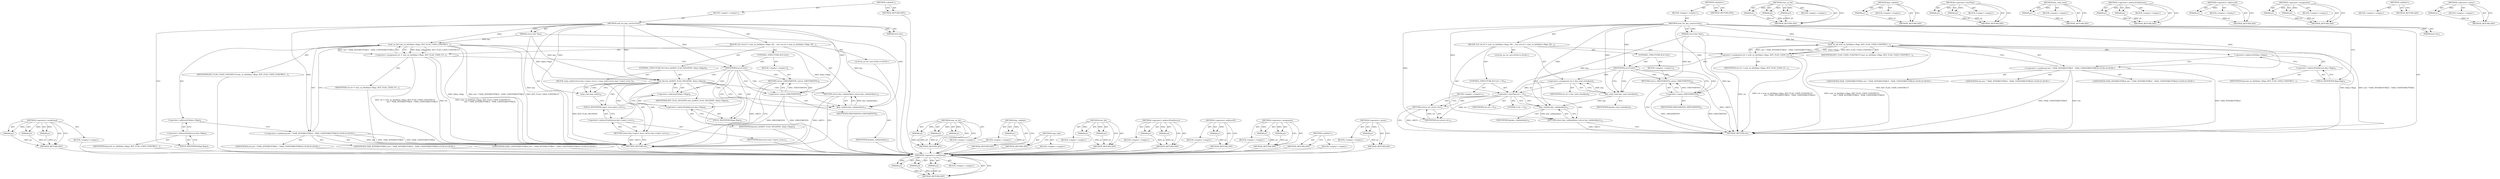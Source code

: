 digraph "&lt;operator&gt;.minus" {
vulnerable_88 [label=<(METHOD,&lt;operator&gt;.conditional)>];
vulnerable_89 [label=<(PARAM,p1)>];
vulnerable_90 [label=<(PARAM,p2)>];
vulnerable_91 [label=<(PARAM,p3)>];
vulnerable_92 [label=<(BLOCK,&lt;empty&gt;,&lt;empty&gt;)>];
vulnerable_93 [label=<(METHOD_RETURN,ANY)>];
vulnerable_6 [label=<(METHOD,&lt;global&gt;)<SUB>1</SUB>>];
vulnerable_7 [label=<(BLOCK,&lt;empty&gt;,&lt;empty&gt;)<SUB>1</SUB>>];
vulnerable_8 [label=<(METHOD,wait_for_key_construction)<SUB>1</SUB>>];
vulnerable_9 [label=<(PARAM,struct key *key)<SUB>1</SUB>>];
vulnerable_10 [label=<(PARAM,bool intr)<SUB>1</SUB>>];
vulnerable_11 [label=<(BLOCK,{
	int ret;

	ret = wait_on_bit(&amp;key-&gt;flags, KE...,{
	int ret;

	ret = wait_on_bit(&amp;key-&gt;flags, KE...)<SUB>2</SUB>>];
vulnerable_12 [label="<(LOCAL,int ret: int)<SUB>3</SUB>>"];
vulnerable_13 [label=<(&lt;operator&gt;.assignment,ret = wait_on_bit(&amp;key-&gt;flags, KEY_FLAG_USER_CO...)<SUB>5</SUB>>];
vulnerable_14 [label=<(IDENTIFIER,ret,ret = wait_on_bit(&amp;key-&gt;flags, KEY_FLAG_USER_CO...)<SUB>5</SUB>>];
vulnerable_15 [label=<(wait_on_bit,wait_on_bit(&amp;key-&gt;flags, KEY_FLAG_USER_CONSTRUC...)<SUB>5</SUB>>];
vulnerable_16 [label=<(&lt;operator&gt;.addressOf,&amp;key-&gt;flags)<SUB>5</SUB>>];
vulnerable_17 [label=<(&lt;operator&gt;.indirectFieldAccess,key-&gt;flags)<SUB>5</SUB>>];
vulnerable_18 [label=<(IDENTIFIER,key,wait_on_bit(&amp;key-&gt;flags, KEY_FLAG_USER_CONSTRUC...)<SUB>5</SUB>>];
vulnerable_19 [label=<(FIELD_IDENTIFIER,flags,flags)<SUB>5</SUB>>];
vulnerable_20 [label=<(IDENTIFIER,KEY_FLAG_USER_CONSTRUCT,wait_on_bit(&amp;key-&gt;flags, KEY_FLAG_USER_CONSTRUC...)<SUB>5</SUB>>];
vulnerable_21 [label="<(&lt;operator&gt;.conditional,intr ? TASK_INTERRUPTIBLE : TASK_UNINTERRUPTIBLE)<SUB>6</SUB>>"];
vulnerable_22 [label="<(IDENTIFIER,intr,intr ? TASK_INTERRUPTIBLE : TASK_UNINTERRUPTIBLE)<SUB>6</SUB>>"];
vulnerable_23 [label="<(IDENTIFIER,TASK_INTERRUPTIBLE,intr ? TASK_INTERRUPTIBLE : TASK_UNINTERRUPTIBLE)<SUB>6</SUB>>"];
vulnerable_24 [label="<(IDENTIFIER,TASK_UNINTERRUPTIBLE,intr ? TASK_INTERRUPTIBLE : TASK_UNINTERRUPTIBLE)<SUB>6</SUB>>"];
vulnerable_25 [label=<(CONTROL_STRUCTURE,IF,if (ret))<SUB>7</SUB>>];
vulnerable_26 [label=<(IDENTIFIER,ret,if (ret))<SUB>7</SUB>>];
vulnerable_27 [label=<(BLOCK,&lt;empty&gt;,&lt;empty&gt;)<SUB>8</SUB>>];
vulnerable_28 [label=<(RETURN,return -ERESTARTSYS;,return -ERESTARTSYS;)<SUB>8</SUB>>];
vulnerable_29 [label=<(&lt;operator&gt;.minus,-ERESTARTSYS)<SUB>8</SUB>>];
vulnerable_30 [label=<(IDENTIFIER,ERESTARTSYS,-ERESTARTSYS)<SUB>8</SUB>>];
vulnerable_31 [label=<(CONTROL_STRUCTURE,IF,if (test_bit(KEY_FLAG_NEGATIVE, &amp;key-&gt;flags)))<SUB>9</SUB>>];
vulnerable_32 [label=<(test_bit,test_bit(KEY_FLAG_NEGATIVE, &amp;key-&gt;flags))<SUB>9</SUB>>];
vulnerable_33 [label=<(IDENTIFIER,KEY_FLAG_NEGATIVE,test_bit(KEY_FLAG_NEGATIVE, &amp;key-&gt;flags))<SUB>9</SUB>>];
vulnerable_34 [label=<(&lt;operator&gt;.addressOf,&amp;key-&gt;flags)<SUB>9</SUB>>];
vulnerable_35 [label=<(&lt;operator&gt;.indirectFieldAccess,key-&gt;flags)<SUB>9</SUB>>];
vulnerable_36 [label=<(IDENTIFIER,key,test_bit(KEY_FLAG_NEGATIVE, &amp;key-&gt;flags))<SUB>9</SUB>>];
vulnerable_37 [label=<(FIELD_IDENTIFIER,flags,flags)<SUB>9</SUB>>];
vulnerable_38 [label=<(BLOCK,{
		smp_rmb();
		return key-&gt;reject_error;
	},{
		smp_rmb();
		return key-&gt;reject_error;
	})<SUB>9</SUB>>];
vulnerable_39 [label=<(smp_rmb,smp_rmb())<SUB>10</SUB>>];
vulnerable_40 [label=<(RETURN,return key-&gt;reject_error;,return key-&gt;reject_error;)<SUB>11</SUB>>];
vulnerable_41 [label=<(&lt;operator&gt;.indirectFieldAccess,key-&gt;reject_error)<SUB>11</SUB>>];
vulnerable_42 [label=<(IDENTIFIER,key,return key-&gt;reject_error;)<SUB>11</SUB>>];
vulnerable_43 [label=<(FIELD_IDENTIFIER,reject_error,reject_error)<SUB>11</SUB>>];
vulnerable_44 [label=<(RETURN,return key_validate(key);,return key_validate(key);)<SUB>13</SUB>>];
vulnerable_45 [label=<(key_validate,key_validate(key))<SUB>13</SUB>>];
vulnerable_46 [label=<(IDENTIFIER,key,key_validate(key))<SUB>13</SUB>>];
vulnerable_47 [label=<(METHOD_RETURN,int)<SUB>1</SUB>>];
vulnerable_49 [label=<(METHOD_RETURN,ANY)<SUB>1</SUB>>];
vulnerable_73 [label=<(METHOD,wait_on_bit)>];
vulnerable_74 [label=<(PARAM,p1)>];
vulnerable_75 [label=<(PARAM,p2)>];
vulnerable_76 [label=<(PARAM,p3)>];
vulnerable_77 [label=<(BLOCK,&lt;empty&gt;,&lt;empty&gt;)>];
vulnerable_78 [label=<(METHOD_RETURN,ANY)>];
vulnerable_106 [label=<(METHOD,key_validate)>];
vulnerable_107 [label=<(PARAM,p1)>];
vulnerable_108 [label=<(BLOCK,&lt;empty&gt;,&lt;empty&gt;)>];
vulnerable_109 [label=<(METHOD_RETURN,ANY)>];
vulnerable_103 [label=<(METHOD,smp_rmb)>];
vulnerable_104 [label=<(BLOCK,&lt;empty&gt;,&lt;empty&gt;)>];
vulnerable_105 [label=<(METHOD_RETURN,ANY)>];
vulnerable_98 [label=<(METHOD,test_bit)>];
vulnerable_99 [label=<(PARAM,p1)>];
vulnerable_100 [label=<(PARAM,p2)>];
vulnerable_101 [label=<(BLOCK,&lt;empty&gt;,&lt;empty&gt;)>];
vulnerable_102 [label=<(METHOD_RETURN,ANY)>];
vulnerable_83 [label=<(METHOD,&lt;operator&gt;.indirectFieldAccess)>];
vulnerable_84 [label=<(PARAM,p1)>];
vulnerable_85 [label=<(PARAM,p2)>];
vulnerable_86 [label=<(BLOCK,&lt;empty&gt;,&lt;empty&gt;)>];
vulnerable_87 [label=<(METHOD_RETURN,ANY)>];
vulnerable_79 [label=<(METHOD,&lt;operator&gt;.addressOf)>];
vulnerable_80 [label=<(PARAM,p1)>];
vulnerable_81 [label=<(BLOCK,&lt;empty&gt;,&lt;empty&gt;)>];
vulnerable_82 [label=<(METHOD_RETURN,ANY)>];
vulnerable_68 [label=<(METHOD,&lt;operator&gt;.assignment)>];
vulnerable_69 [label=<(PARAM,p1)>];
vulnerable_70 [label=<(PARAM,p2)>];
vulnerable_71 [label=<(BLOCK,&lt;empty&gt;,&lt;empty&gt;)>];
vulnerable_72 [label=<(METHOD_RETURN,ANY)>];
vulnerable_62 [label=<(METHOD,&lt;global&gt;)<SUB>1</SUB>>];
vulnerable_63 [label=<(BLOCK,&lt;empty&gt;,&lt;empty&gt;)>];
vulnerable_64 [label=<(METHOD_RETURN,ANY)>];
vulnerable_94 [label=<(METHOD,&lt;operator&gt;.minus)>];
vulnerable_95 [label=<(PARAM,p1)>];
vulnerable_96 [label=<(BLOCK,&lt;empty&gt;,&lt;empty&gt;)>];
vulnerable_97 [label=<(METHOD_RETURN,ANY)>];
fixed_86 [label=<(METHOD,&lt;operator&gt;.conditional)>];
fixed_87 [label=<(PARAM,p1)>];
fixed_88 [label=<(PARAM,p2)>];
fixed_89 [label=<(PARAM,p3)>];
fixed_90 [label=<(BLOCK,&lt;empty&gt;,&lt;empty&gt;)>];
fixed_91 [label=<(METHOD_RETURN,ANY)>];
fixed_6 [label=<(METHOD,&lt;global&gt;)<SUB>1</SUB>>];
fixed_7 [label=<(BLOCK,&lt;empty&gt;,&lt;empty&gt;)<SUB>1</SUB>>];
fixed_8 [label=<(METHOD,wait_for_key_construction)<SUB>1</SUB>>];
fixed_9 [label=<(PARAM,struct key *key)<SUB>1</SUB>>];
fixed_10 [label=<(PARAM,bool intr)<SUB>1</SUB>>];
fixed_11 [label=<(BLOCK,{
	int ret;

	ret = wait_on_bit(&amp;key-&gt;flags, KE...,{
	int ret;

	ret = wait_on_bit(&amp;key-&gt;flags, KE...)<SUB>2</SUB>>];
fixed_12 [label="<(LOCAL,int ret: int)<SUB>3</SUB>>"];
fixed_13 [label=<(&lt;operator&gt;.assignment,ret = wait_on_bit(&amp;key-&gt;flags, KEY_FLAG_USER_CO...)<SUB>5</SUB>>];
fixed_14 [label=<(IDENTIFIER,ret,ret = wait_on_bit(&amp;key-&gt;flags, KEY_FLAG_USER_CO...)<SUB>5</SUB>>];
fixed_15 [label=<(wait_on_bit,wait_on_bit(&amp;key-&gt;flags, KEY_FLAG_USER_CONSTRUC...)<SUB>5</SUB>>];
fixed_16 [label=<(&lt;operator&gt;.addressOf,&amp;key-&gt;flags)<SUB>5</SUB>>];
fixed_17 [label=<(&lt;operator&gt;.indirectFieldAccess,key-&gt;flags)<SUB>5</SUB>>];
fixed_18 [label=<(IDENTIFIER,key,wait_on_bit(&amp;key-&gt;flags, KEY_FLAG_USER_CONSTRUC...)<SUB>5</SUB>>];
fixed_19 [label=<(FIELD_IDENTIFIER,flags,flags)<SUB>5</SUB>>];
fixed_20 [label=<(IDENTIFIER,KEY_FLAG_USER_CONSTRUCT,wait_on_bit(&amp;key-&gt;flags, KEY_FLAG_USER_CONSTRUC...)<SUB>5</SUB>>];
fixed_21 [label="<(&lt;operator&gt;.conditional,intr ? TASK_INTERRUPTIBLE : TASK_UNINTERRUPTIBLE)<SUB>6</SUB>>"];
fixed_22 [label="<(IDENTIFIER,intr,intr ? TASK_INTERRUPTIBLE : TASK_UNINTERRUPTIBLE)<SUB>6</SUB>>"];
fixed_23 [label="<(IDENTIFIER,TASK_INTERRUPTIBLE,intr ? TASK_INTERRUPTIBLE : TASK_UNINTERRUPTIBLE)<SUB>6</SUB>>"];
fixed_24 [label="<(IDENTIFIER,TASK_UNINTERRUPTIBLE,intr ? TASK_INTERRUPTIBLE : TASK_UNINTERRUPTIBLE)<SUB>6</SUB>>"];
fixed_25 [label=<(CONTROL_STRUCTURE,IF,if (ret))<SUB>7</SUB>>];
fixed_26 [label=<(IDENTIFIER,ret,if (ret))<SUB>7</SUB>>];
fixed_27 [label=<(BLOCK,&lt;empty&gt;,&lt;empty&gt;)<SUB>8</SUB>>];
fixed_28 [label=<(RETURN,return -ERESTARTSYS;,return -ERESTARTSYS;)<SUB>8</SUB>>];
fixed_29 [label=<(&lt;operator&gt;.minus,-ERESTARTSYS)<SUB>8</SUB>>];
fixed_30 [label=<(IDENTIFIER,ERESTARTSYS,-ERESTARTSYS)<SUB>8</SUB>>];
fixed_31 [label=<(&lt;operator&gt;.assignment,ret = key_read_state(key))<SUB>9</SUB>>];
fixed_32 [label=<(IDENTIFIER,ret,ret = key_read_state(key))<SUB>9</SUB>>];
fixed_33 [label=<(key_read_state,key_read_state(key))<SUB>9</SUB>>];
fixed_34 [label=<(IDENTIFIER,key,key_read_state(key))<SUB>9</SUB>>];
fixed_35 [label=<(CONTROL_STRUCTURE,IF,if (ret &lt; 0))<SUB>10</SUB>>];
fixed_36 [label=<(&lt;operator&gt;.lessThan,ret &lt; 0)<SUB>10</SUB>>];
fixed_37 [label=<(IDENTIFIER,ret,ret &lt; 0)<SUB>10</SUB>>];
fixed_38 [label=<(LITERAL,0,ret &lt; 0)<SUB>10</SUB>>];
fixed_39 [label=<(BLOCK,&lt;empty&gt;,&lt;empty&gt;)<SUB>11</SUB>>];
fixed_40 [label=<(RETURN,return ret;,return ret;)<SUB>11</SUB>>];
fixed_41 [label=<(IDENTIFIER,ret,return ret;)<SUB>11</SUB>>];
fixed_42 [label=<(RETURN,return key_validate(key);,return key_validate(key);)<SUB>12</SUB>>];
fixed_43 [label=<(key_validate,key_validate(key))<SUB>12</SUB>>];
fixed_44 [label=<(IDENTIFIER,key,key_validate(key))<SUB>12</SUB>>];
fixed_45 [label=<(METHOD_RETURN,int)<SUB>1</SUB>>];
fixed_47 [label=<(METHOD_RETURN,ANY)<SUB>1</SUB>>];
fixed_71 [label=<(METHOD,wait_on_bit)>];
fixed_72 [label=<(PARAM,p1)>];
fixed_73 [label=<(PARAM,p2)>];
fixed_74 [label=<(PARAM,p3)>];
fixed_75 [label=<(BLOCK,&lt;empty&gt;,&lt;empty&gt;)>];
fixed_76 [label=<(METHOD_RETURN,ANY)>];
fixed_105 [label=<(METHOD,key_validate)>];
fixed_106 [label=<(PARAM,p1)>];
fixed_107 [label=<(BLOCK,&lt;empty&gt;,&lt;empty&gt;)>];
fixed_108 [label=<(METHOD_RETURN,ANY)>];
fixed_100 [label=<(METHOD,&lt;operator&gt;.lessThan)>];
fixed_101 [label=<(PARAM,p1)>];
fixed_102 [label=<(PARAM,p2)>];
fixed_103 [label=<(BLOCK,&lt;empty&gt;,&lt;empty&gt;)>];
fixed_104 [label=<(METHOD_RETURN,ANY)>];
fixed_96 [label=<(METHOD,key_read_state)>];
fixed_97 [label=<(PARAM,p1)>];
fixed_98 [label=<(BLOCK,&lt;empty&gt;,&lt;empty&gt;)>];
fixed_99 [label=<(METHOD_RETURN,ANY)>];
fixed_81 [label=<(METHOD,&lt;operator&gt;.indirectFieldAccess)>];
fixed_82 [label=<(PARAM,p1)>];
fixed_83 [label=<(PARAM,p2)>];
fixed_84 [label=<(BLOCK,&lt;empty&gt;,&lt;empty&gt;)>];
fixed_85 [label=<(METHOD_RETURN,ANY)>];
fixed_77 [label=<(METHOD,&lt;operator&gt;.addressOf)>];
fixed_78 [label=<(PARAM,p1)>];
fixed_79 [label=<(BLOCK,&lt;empty&gt;,&lt;empty&gt;)>];
fixed_80 [label=<(METHOD_RETURN,ANY)>];
fixed_66 [label=<(METHOD,&lt;operator&gt;.assignment)>];
fixed_67 [label=<(PARAM,p1)>];
fixed_68 [label=<(PARAM,p2)>];
fixed_69 [label=<(BLOCK,&lt;empty&gt;,&lt;empty&gt;)>];
fixed_70 [label=<(METHOD_RETURN,ANY)>];
fixed_60 [label=<(METHOD,&lt;global&gt;)<SUB>1</SUB>>];
fixed_61 [label=<(BLOCK,&lt;empty&gt;,&lt;empty&gt;)>];
fixed_62 [label=<(METHOD_RETURN,ANY)>];
fixed_92 [label=<(METHOD,&lt;operator&gt;.minus)>];
fixed_93 [label=<(PARAM,p1)>];
fixed_94 [label=<(BLOCK,&lt;empty&gt;,&lt;empty&gt;)>];
fixed_95 [label=<(METHOD_RETURN,ANY)>];
vulnerable_88 -> vulnerable_89  [key=0, label="AST: "];
vulnerable_88 -> vulnerable_89  [key=1, label="DDG: "];
vulnerable_88 -> vulnerable_92  [key=0, label="AST: "];
vulnerable_88 -> vulnerable_90  [key=0, label="AST: "];
vulnerable_88 -> vulnerable_90  [key=1, label="DDG: "];
vulnerable_88 -> vulnerable_93  [key=0, label="AST: "];
vulnerable_88 -> vulnerable_93  [key=1, label="CFG: "];
vulnerable_88 -> vulnerable_91  [key=0, label="AST: "];
vulnerable_88 -> vulnerable_91  [key=1, label="DDG: "];
vulnerable_89 -> vulnerable_93  [key=0, label="DDG: p1"];
vulnerable_90 -> vulnerable_93  [key=0, label="DDG: p2"];
vulnerable_91 -> vulnerable_93  [key=0, label="DDG: p3"];
vulnerable_92 -> fixed_86  [key=0];
vulnerable_93 -> fixed_86  [key=0];
vulnerable_6 -> vulnerable_7  [key=0, label="AST: "];
vulnerable_6 -> vulnerable_49  [key=0, label="AST: "];
vulnerable_6 -> vulnerable_49  [key=1, label="CFG: "];
vulnerable_7 -> vulnerable_8  [key=0, label="AST: "];
vulnerable_8 -> vulnerable_9  [key=0, label="AST: "];
vulnerable_8 -> vulnerable_9  [key=1, label="DDG: "];
vulnerable_8 -> vulnerable_10  [key=0, label="AST: "];
vulnerable_8 -> vulnerable_10  [key=1, label="DDG: "];
vulnerable_8 -> vulnerable_11  [key=0, label="AST: "];
vulnerable_8 -> vulnerable_47  [key=0, label="AST: "];
vulnerable_8 -> vulnerable_19  [key=0, label="CFG: "];
vulnerable_8 -> vulnerable_26  [key=0, label="DDG: "];
vulnerable_8 -> vulnerable_15  [key=0, label="DDG: "];
vulnerable_8 -> vulnerable_32  [key=0, label="DDG: "];
vulnerable_8 -> vulnerable_39  [key=0, label="DDG: "];
vulnerable_8 -> vulnerable_45  [key=0, label="DDG: "];
vulnerable_8 -> vulnerable_21  [key=0, label="DDG: "];
vulnerable_8 -> vulnerable_29  [key=0, label="DDG: "];
vulnerable_9 -> vulnerable_47  [key=0, label="DDG: key"];
vulnerable_9 -> vulnerable_15  [key=0, label="DDG: key"];
vulnerable_9 -> vulnerable_32  [key=0, label="DDG: key"];
vulnerable_9 -> vulnerable_45  [key=0, label="DDG: key"];
vulnerable_10 -> fixed_86  [key=0];
vulnerable_11 -> vulnerable_12  [key=0, label="AST: "];
vulnerable_11 -> vulnerable_13  [key=0, label="AST: "];
vulnerable_11 -> vulnerable_25  [key=0, label="AST: "];
vulnerable_11 -> vulnerable_31  [key=0, label="AST: "];
vulnerable_11 -> vulnerable_44  [key=0, label="AST: "];
vulnerable_12 -> fixed_86  [key=0];
vulnerable_13 -> vulnerable_14  [key=0, label="AST: "];
vulnerable_13 -> vulnerable_15  [key=0, label="AST: "];
vulnerable_13 -> vulnerable_26  [key=0, label="CFG: "];
vulnerable_13 -> vulnerable_47  [key=0, label="DDG: ret"];
vulnerable_13 -> vulnerable_47  [key=1, label="DDG: wait_on_bit(&amp;key-&gt;flags, KEY_FLAG_USER_CONSTRUCT,
 			  intr ? TASK_INTERRUPTIBLE : TASK_UNINTERRUPTIBLE)"];
vulnerable_13 -> vulnerable_47  [key=2, label="DDG: ret = wait_on_bit(&amp;key-&gt;flags, KEY_FLAG_USER_CONSTRUCT,
 			  intr ? TASK_INTERRUPTIBLE : TASK_UNINTERRUPTIBLE)"];
vulnerable_14 -> fixed_86  [key=0];
vulnerable_15 -> vulnerable_16  [key=0, label="AST: "];
vulnerable_15 -> vulnerable_20  [key=0, label="AST: "];
vulnerable_15 -> vulnerable_21  [key=0, label="AST: "];
vulnerable_15 -> vulnerable_13  [key=0, label="CFG: "];
vulnerable_15 -> vulnerable_13  [key=1, label="DDG: &amp;key-&gt;flags"];
vulnerable_15 -> vulnerable_13  [key=2, label="DDG: KEY_FLAG_USER_CONSTRUCT"];
vulnerable_15 -> vulnerable_13  [key=3, label="DDG: intr ? TASK_INTERRUPTIBLE : TASK_UNINTERRUPTIBLE"];
vulnerable_15 -> vulnerable_47  [key=0, label="DDG: &amp;key-&gt;flags"];
vulnerable_15 -> vulnerable_47  [key=1, label="DDG: intr ? TASK_INTERRUPTIBLE : TASK_UNINTERRUPTIBLE"];
vulnerable_15 -> vulnerable_47  [key=2, label="DDG: KEY_FLAG_USER_CONSTRUCT"];
vulnerable_15 -> vulnerable_32  [key=0, label="DDG: &amp;key-&gt;flags"];
vulnerable_15 -> vulnerable_45  [key=0, label="DDG: &amp;key-&gt;flags"];
vulnerable_16 -> vulnerable_17  [key=0, label="AST: "];
vulnerable_16 -> vulnerable_21  [key=0, label="CFG: "];
vulnerable_17 -> vulnerable_18  [key=0, label="AST: "];
vulnerable_17 -> vulnerable_19  [key=0, label="AST: "];
vulnerable_17 -> vulnerable_16  [key=0, label="CFG: "];
vulnerable_18 -> fixed_86  [key=0];
vulnerable_19 -> vulnerable_17  [key=0, label="CFG: "];
vulnerable_20 -> fixed_86  [key=0];
vulnerable_21 -> vulnerable_22  [key=0, label="AST: "];
vulnerable_21 -> vulnerable_23  [key=0, label="AST: "];
vulnerable_21 -> vulnerable_24  [key=0, label="AST: "];
vulnerable_21 -> vulnerable_15  [key=0, label="CFG: "];
vulnerable_21 -> vulnerable_47  [key=0, label="DDG: intr"];
vulnerable_21 -> vulnerable_47  [key=1, label="DDG: TASK_INTERRUPTIBLE"];
vulnerable_21 -> vulnerable_47  [key=2, label="DDG: TASK_UNINTERRUPTIBLE"];
vulnerable_22 -> fixed_86  [key=0];
vulnerable_23 -> fixed_86  [key=0];
vulnerable_24 -> fixed_86  [key=0];
vulnerable_25 -> vulnerable_26  [key=0, label="AST: "];
vulnerable_25 -> vulnerable_27  [key=0, label="AST: "];
vulnerable_26 -> vulnerable_29  [key=0, label="CFG: "];
vulnerable_26 -> vulnerable_29  [key=1, label="CDG: "];
vulnerable_26 -> vulnerable_37  [key=0, label="CFG: "];
vulnerable_26 -> vulnerable_37  [key=1, label="CDG: "];
vulnerable_26 -> vulnerable_34  [key=0, label="CDG: "];
vulnerable_26 -> vulnerable_32  [key=0, label="CDG: "];
vulnerable_26 -> vulnerable_28  [key=0, label="CDG: "];
vulnerable_26 -> vulnerable_35  [key=0, label="CDG: "];
vulnerable_27 -> vulnerable_28  [key=0, label="AST: "];
vulnerable_28 -> vulnerable_29  [key=0, label="AST: "];
vulnerable_28 -> vulnerable_47  [key=0, label="CFG: "];
vulnerable_28 -> vulnerable_47  [key=1, label="DDG: &lt;RET&gt;"];
vulnerable_29 -> vulnerable_30  [key=0, label="AST: "];
vulnerable_29 -> vulnerable_28  [key=0, label="CFG: "];
vulnerable_29 -> vulnerable_28  [key=1, label="DDG: -ERESTARTSYS"];
vulnerable_29 -> vulnerable_47  [key=0, label="DDG: ERESTARTSYS"];
vulnerable_29 -> vulnerable_47  [key=1, label="DDG: -ERESTARTSYS"];
vulnerable_30 -> fixed_86  [key=0];
vulnerable_31 -> vulnerable_32  [key=0, label="AST: "];
vulnerable_31 -> vulnerable_38  [key=0, label="AST: "];
vulnerable_32 -> vulnerable_33  [key=0, label="AST: "];
vulnerable_32 -> vulnerable_34  [key=0, label="AST: "];
vulnerable_32 -> vulnerable_39  [key=0, label="CFG: "];
vulnerable_32 -> vulnerable_39  [key=1, label="CDG: "];
vulnerable_32 -> vulnerable_45  [key=0, label="CFG: "];
vulnerable_32 -> vulnerable_45  [key=1, label="CDG: "];
vulnerable_32 -> vulnerable_47  [key=0, label="DDG: KEY_FLAG_NEGATIVE"];
vulnerable_32 -> vulnerable_40  [key=0, label="CDG: "];
vulnerable_32 -> vulnerable_44  [key=0, label="CDG: "];
vulnerable_32 -> vulnerable_41  [key=0, label="CDG: "];
vulnerable_32 -> vulnerable_43  [key=0, label="CDG: "];
vulnerable_33 -> fixed_86  [key=0];
vulnerable_34 -> vulnerable_35  [key=0, label="AST: "];
vulnerable_34 -> vulnerable_32  [key=0, label="CFG: "];
vulnerable_35 -> vulnerable_36  [key=0, label="AST: "];
vulnerable_35 -> vulnerable_37  [key=0, label="AST: "];
vulnerable_35 -> vulnerable_34  [key=0, label="CFG: "];
vulnerable_36 -> fixed_86  [key=0];
vulnerable_37 -> vulnerable_35  [key=0, label="CFG: "];
vulnerable_38 -> vulnerable_39  [key=0, label="AST: "];
vulnerable_38 -> vulnerable_40  [key=0, label="AST: "];
vulnerable_39 -> vulnerable_43  [key=0, label="CFG: "];
vulnerable_40 -> vulnerable_41  [key=0, label="AST: "];
vulnerable_40 -> vulnerable_47  [key=0, label="CFG: "];
vulnerable_40 -> vulnerable_47  [key=1, label="DDG: &lt;RET&gt;"];
vulnerable_41 -> vulnerable_42  [key=0, label="AST: "];
vulnerable_41 -> vulnerable_43  [key=0, label="AST: "];
vulnerable_41 -> vulnerable_40  [key=0, label="CFG: "];
vulnerable_42 -> fixed_86  [key=0];
vulnerable_43 -> vulnerable_41  [key=0, label="CFG: "];
vulnerable_44 -> vulnerable_45  [key=0, label="AST: "];
vulnerable_44 -> vulnerable_47  [key=0, label="CFG: "];
vulnerable_44 -> vulnerable_47  [key=1, label="DDG: &lt;RET&gt;"];
vulnerable_45 -> vulnerable_46  [key=0, label="AST: "];
vulnerable_45 -> vulnerable_44  [key=0, label="CFG: "];
vulnerable_45 -> vulnerable_44  [key=1, label="DDG: key_validate(key)"];
vulnerable_46 -> fixed_86  [key=0];
vulnerable_47 -> fixed_86  [key=0];
vulnerable_49 -> fixed_86  [key=0];
vulnerable_73 -> vulnerable_74  [key=0, label="AST: "];
vulnerable_73 -> vulnerable_74  [key=1, label="DDG: "];
vulnerable_73 -> vulnerable_77  [key=0, label="AST: "];
vulnerable_73 -> vulnerable_75  [key=0, label="AST: "];
vulnerable_73 -> vulnerable_75  [key=1, label="DDG: "];
vulnerable_73 -> vulnerable_78  [key=0, label="AST: "];
vulnerable_73 -> vulnerable_78  [key=1, label="CFG: "];
vulnerable_73 -> vulnerable_76  [key=0, label="AST: "];
vulnerable_73 -> vulnerable_76  [key=1, label="DDG: "];
vulnerable_74 -> vulnerable_78  [key=0, label="DDG: p1"];
vulnerable_75 -> vulnerable_78  [key=0, label="DDG: p2"];
vulnerable_76 -> vulnerable_78  [key=0, label="DDG: p3"];
vulnerable_77 -> fixed_86  [key=0];
vulnerable_78 -> fixed_86  [key=0];
vulnerable_106 -> vulnerable_107  [key=0, label="AST: "];
vulnerable_106 -> vulnerable_107  [key=1, label="DDG: "];
vulnerable_106 -> vulnerable_108  [key=0, label="AST: "];
vulnerable_106 -> vulnerable_109  [key=0, label="AST: "];
vulnerable_106 -> vulnerable_109  [key=1, label="CFG: "];
vulnerable_107 -> vulnerable_109  [key=0, label="DDG: p1"];
vulnerable_108 -> fixed_86  [key=0];
vulnerable_109 -> fixed_86  [key=0];
vulnerable_103 -> vulnerable_104  [key=0, label="AST: "];
vulnerable_103 -> vulnerable_105  [key=0, label="AST: "];
vulnerable_103 -> vulnerable_105  [key=1, label="CFG: "];
vulnerable_104 -> fixed_86  [key=0];
vulnerable_105 -> fixed_86  [key=0];
vulnerable_98 -> vulnerable_99  [key=0, label="AST: "];
vulnerable_98 -> vulnerable_99  [key=1, label="DDG: "];
vulnerable_98 -> vulnerable_101  [key=0, label="AST: "];
vulnerable_98 -> vulnerable_100  [key=0, label="AST: "];
vulnerable_98 -> vulnerable_100  [key=1, label="DDG: "];
vulnerable_98 -> vulnerable_102  [key=0, label="AST: "];
vulnerable_98 -> vulnerable_102  [key=1, label="CFG: "];
vulnerable_99 -> vulnerable_102  [key=0, label="DDG: p1"];
vulnerable_100 -> vulnerable_102  [key=0, label="DDG: p2"];
vulnerable_101 -> fixed_86  [key=0];
vulnerable_102 -> fixed_86  [key=0];
vulnerable_83 -> vulnerable_84  [key=0, label="AST: "];
vulnerable_83 -> vulnerable_84  [key=1, label="DDG: "];
vulnerable_83 -> vulnerable_86  [key=0, label="AST: "];
vulnerable_83 -> vulnerable_85  [key=0, label="AST: "];
vulnerable_83 -> vulnerable_85  [key=1, label="DDG: "];
vulnerable_83 -> vulnerable_87  [key=0, label="AST: "];
vulnerable_83 -> vulnerable_87  [key=1, label="CFG: "];
vulnerable_84 -> vulnerable_87  [key=0, label="DDG: p1"];
vulnerable_85 -> vulnerable_87  [key=0, label="DDG: p2"];
vulnerable_86 -> fixed_86  [key=0];
vulnerable_87 -> fixed_86  [key=0];
vulnerable_79 -> vulnerable_80  [key=0, label="AST: "];
vulnerable_79 -> vulnerable_80  [key=1, label="DDG: "];
vulnerable_79 -> vulnerable_81  [key=0, label="AST: "];
vulnerable_79 -> vulnerable_82  [key=0, label="AST: "];
vulnerable_79 -> vulnerable_82  [key=1, label="CFG: "];
vulnerable_80 -> vulnerable_82  [key=0, label="DDG: p1"];
vulnerable_81 -> fixed_86  [key=0];
vulnerable_82 -> fixed_86  [key=0];
vulnerable_68 -> vulnerable_69  [key=0, label="AST: "];
vulnerable_68 -> vulnerable_69  [key=1, label="DDG: "];
vulnerable_68 -> vulnerable_71  [key=0, label="AST: "];
vulnerable_68 -> vulnerable_70  [key=0, label="AST: "];
vulnerable_68 -> vulnerable_70  [key=1, label="DDG: "];
vulnerable_68 -> vulnerable_72  [key=0, label="AST: "];
vulnerable_68 -> vulnerable_72  [key=1, label="CFG: "];
vulnerable_69 -> vulnerable_72  [key=0, label="DDG: p1"];
vulnerable_70 -> vulnerable_72  [key=0, label="DDG: p2"];
vulnerable_71 -> fixed_86  [key=0];
vulnerable_72 -> fixed_86  [key=0];
vulnerable_62 -> vulnerable_63  [key=0, label="AST: "];
vulnerable_62 -> vulnerable_64  [key=0, label="AST: "];
vulnerable_62 -> vulnerable_64  [key=1, label="CFG: "];
vulnerable_63 -> fixed_86  [key=0];
vulnerable_64 -> fixed_86  [key=0];
vulnerable_94 -> vulnerable_95  [key=0, label="AST: "];
vulnerable_94 -> vulnerable_95  [key=1, label="DDG: "];
vulnerable_94 -> vulnerable_96  [key=0, label="AST: "];
vulnerable_94 -> vulnerable_97  [key=0, label="AST: "];
vulnerable_94 -> vulnerable_97  [key=1, label="CFG: "];
vulnerable_95 -> vulnerable_97  [key=0, label="DDG: p1"];
vulnerable_96 -> fixed_86  [key=0];
vulnerable_97 -> fixed_86  [key=0];
fixed_86 -> fixed_87  [key=0, label="AST: "];
fixed_86 -> fixed_87  [key=1, label="DDG: "];
fixed_86 -> fixed_90  [key=0, label="AST: "];
fixed_86 -> fixed_88  [key=0, label="AST: "];
fixed_86 -> fixed_88  [key=1, label="DDG: "];
fixed_86 -> fixed_91  [key=0, label="AST: "];
fixed_86 -> fixed_91  [key=1, label="CFG: "];
fixed_86 -> fixed_89  [key=0, label="AST: "];
fixed_86 -> fixed_89  [key=1, label="DDG: "];
fixed_87 -> fixed_91  [key=0, label="DDG: p1"];
fixed_88 -> fixed_91  [key=0, label="DDG: p2"];
fixed_89 -> fixed_91  [key=0, label="DDG: p3"];
fixed_6 -> fixed_7  [key=0, label="AST: "];
fixed_6 -> fixed_47  [key=0, label="AST: "];
fixed_6 -> fixed_47  [key=1, label="CFG: "];
fixed_7 -> fixed_8  [key=0, label="AST: "];
fixed_8 -> fixed_9  [key=0, label="AST: "];
fixed_8 -> fixed_9  [key=1, label="DDG: "];
fixed_8 -> fixed_10  [key=0, label="AST: "];
fixed_8 -> fixed_10  [key=1, label="DDG: "];
fixed_8 -> fixed_11  [key=0, label="AST: "];
fixed_8 -> fixed_45  [key=0, label="AST: "];
fixed_8 -> fixed_19  [key=0, label="CFG: "];
fixed_8 -> fixed_26  [key=0, label="DDG: "];
fixed_8 -> fixed_15  [key=0, label="DDG: "];
fixed_8 -> fixed_33  [key=0, label="DDG: "];
fixed_8 -> fixed_36  [key=0, label="DDG: "];
fixed_8 -> fixed_43  [key=0, label="DDG: "];
fixed_8 -> fixed_21  [key=0, label="DDG: "];
fixed_8 -> fixed_41  [key=0, label="DDG: "];
fixed_8 -> fixed_29  [key=0, label="DDG: "];
fixed_9 -> fixed_45  [key=0, label="DDG: key"];
fixed_9 -> fixed_15  [key=0, label="DDG: key"];
fixed_9 -> fixed_33  [key=0, label="DDG: key"];
fixed_9 -> fixed_43  [key=0, label="DDG: key"];
fixed_11 -> fixed_12  [key=0, label="AST: "];
fixed_11 -> fixed_13  [key=0, label="AST: "];
fixed_11 -> fixed_25  [key=0, label="AST: "];
fixed_11 -> fixed_31  [key=0, label="AST: "];
fixed_11 -> fixed_35  [key=0, label="AST: "];
fixed_11 -> fixed_42  [key=0, label="AST: "];
fixed_13 -> fixed_14  [key=0, label="AST: "];
fixed_13 -> fixed_15  [key=0, label="AST: "];
fixed_13 -> fixed_26  [key=0, label="CFG: "];
fixed_13 -> fixed_45  [key=0, label="DDG: ret"];
fixed_13 -> fixed_45  [key=1, label="DDG: wait_on_bit(&amp;key-&gt;flags, KEY_FLAG_USER_CONSTRUCT,
 			  intr ? TASK_INTERRUPTIBLE : TASK_UNINTERRUPTIBLE)"];
fixed_13 -> fixed_45  [key=2, label="DDG: ret = wait_on_bit(&amp;key-&gt;flags, KEY_FLAG_USER_CONSTRUCT,
 			  intr ? TASK_INTERRUPTIBLE : TASK_UNINTERRUPTIBLE)"];
fixed_15 -> fixed_16  [key=0, label="AST: "];
fixed_15 -> fixed_20  [key=0, label="AST: "];
fixed_15 -> fixed_21  [key=0, label="AST: "];
fixed_15 -> fixed_13  [key=0, label="CFG: "];
fixed_15 -> fixed_13  [key=1, label="DDG: &amp;key-&gt;flags"];
fixed_15 -> fixed_13  [key=2, label="DDG: KEY_FLAG_USER_CONSTRUCT"];
fixed_15 -> fixed_13  [key=3, label="DDG: intr ? TASK_INTERRUPTIBLE : TASK_UNINTERRUPTIBLE"];
fixed_15 -> fixed_45  [key=0, label="DDG: &amp;key-&gt;flags"];
fixed_15 -> fixed_45  [key=1, label="DDG: intr ? TASK_INTERRUPTIBLE : TASK_UNINTERRUPTIBLE"];
fixed_15 -> fixed_45  [key=2, label="DDG: KEY_FLAG_USER_CONSTRUCT"];
fixed_16 -> fixed_17  [key=0, label="AST: "];
fixed_16 -> fixed_21  [key=0, label="CFG: "];
fixed_17 -> fixed_18  [key=0, label="AST: "];
fixed_17 -> fixed_19  [key=0, label="AST: "];
fixed_17 -> fixed_16  [key=0, label="CFG: "];
fixed_19 -> fixed_17  [key=0, label="CFG: "];
fixed_21 -> fixed_22  [key=0, label="AST: "];
fixed_21 -> fixed_23  [key=0, label="AST: "];
fixed_21 -> fixed_24  [key=0, label="AST: "];
fixed_21 -> fixed_15  [key=0, label="CFG: "];
fixed_21 -> fixed_45  [key=0, label="DDG: intr"];
fixed_21 -> fixed_45  [key=1, label="DDG: TASK_INTERRUPTIBLE"];
fixed_21 -> fixed_45  [key=2, label="DDG: TASK_UNINTERRUPTIBLE"];
fixed_25 -> fixed_26  [key=0, label="AST: "];
fixed_25 -> fixed_27  [key=0, label="AST: "];
fixed_26 -> fixed_29  [key=0, label="CFG: "];
fixed_26 -> fixed_29  [key=1, label="CDG: "];
fixed_26 -> fixed_33  [key=0, label="CFG: "];
fixed_26 -> fixed_33  [key=1, label="CDG: "];
fixed_26 -> fixed_28  [key=0, label="CDG: "];
fixed_26 -> fixed_36  [key=0, label="CDG: "];
fixed_26 -> fixed_31  [key=0, label="CDG: "];
fixed_27 -> fixed_28  [key=0, label="AST: "];
fixed_28 -> fixed_29  [key=0, label="AST: "];
fixed_28 -> fixed_45  [key=0, label="CFG: "];
fixed_28 -> fixed_45  [key=1, label="DDG: &lt;RET&gt;"];
fixed_29 -> fixed_30  [key=0, label="AST: "];
fixed_29 -> fixed_28  [key=0, label="CFG: "];
fixed_29 -> fixed_28  [key=1, label="DDG: -ERESTARTSYS"];
fixed_29 -> fixed_45  [key=0, label="DDG: ERESTARTSYS"];
fixed_29 -> fixed_45  [key=1, label="DDG: -ERESTARTSYS"];
fixed_31 -> fixed_32  [key=0, label="AST: "];
fixed_31 -> fixed_33  [key=0, label="AST: "];
fixed_31 -> fixed_36  [key=0, label="CFG: "];
fixed_31 -> fixed_36  [key=1, label="DDG: ret"];
fixed_33 -> fixed_34  [key=0, label="AST: "];
fixed_33 -> fixed_31  [key=0, label="CFG: "];
fixed_33 -> fixed_31  [key=1, label="DDG: key"];
fixed_33 -> fixed_43  [key=0, label="DDG: key"];
fixed_35 -> fixed_36  [key=0, label="AST: "];
fixed_35 -> fixed_39  [key=0, label="AST: "];
fixed_36 -> fixed_37  [key=0, label="AST: "];
fixed_36 -> fixed_38  [key=0, label="AST: "];
fixed_36 -> fixed_40  [key=0, label="CFG: "];
fixed_36 -> fixed_40  [key=1, label="CDG: "];
fixed_36 -> fixed_43  [key=0, label="CFG: "];
fixed_36 -> fixed_43  [key=1, label="CDG: "];
fixed_36 -> fixed_41  [key=0, label="DDG: ret"];
fixed_36 -> fixed_42  [key=0, label="CDG: "];
fixed_39 -> fixed_40  [key=0, label="AST: "];
fixed_40 -> fixed_41  [key=0, label="AST: "];
fixed_40 -> fixed_45  [key=0, label="CFG: "];
fixed_40 -> fixed_45  [key=1, label="DDG: &lt;RET&gt;"];
fixed_41 -> fixed_40  [key=0, label="DDG: ret"];
fixed_42 -> fixed_43  [key=0, label="AST: "];
fixed_42 -> fixed_45  [key=0, label="CFG: "];
fixed_42 -> fixed_45  [key=1, label="DDG: &lt;RET&gt;"];
fixed_43 -> fixed_44  [key=0, label="AST: "];
fixed_43 -> fixed_42  [key=0, label="CFG: "];
fixed_43 -> fixed_42  [key=1, label="DDG: key_validate(key)"];
fixed_71 -> fixed_72  [key=0, label="AST: "];
fixed_71 -> fixed_72  [key=1, label="DDG: "];
fixed_71 -> fixed_75  [key=0, label="AST: "];
fixed_71 -> fixed_73  [key=0, label="AST: "];
fixed_71 -> fixed_73  [key=1, label="DDG: "];
fixed_71 -> fixed_76  [key=0, label="AST: "];
fixed_71 -> fixed_76  [key=1, label="CFG: "];
fixed_71 -> fixed_74  [key=0, label="AST: "];
fixed_71 -> fixed_74  [key=1, label="DDG: "];
fixed_72 -> fixed_76  [key=0, label="DDG: p1"];
fixed_73 -> fixed_76  [key=0, label="DDG: p2"];
fixed_74 -> fixed_76  [key=0, label="DDG: p3"];
fixed_105 -> fixed_106  [key=0, label="AST: "];
fixed_105 -> fixed_106  [key=1, label="DDG: "];
fixed_105 -> fixed_107  [key=0, label="AST: "];
fixed_105 -> fixed_108  [key=0, label="AST: "];
fixed_105 -> fixed_108  [key=1, label="CFG: "];
fixed_106 -> fixed_108  [key=0, label="DDG: p1"];
fixed_100 -> fixed_101  [key=0, label="AST: "];
fixed_100 -> fixed_101  [key=1, label="DDG: "];
fixed_100 -> fixed_103  [key=0, label="AST: "];
fixed_100 -> fixed_102  [key=0, label="AST: "];
fixed_100 -> fixed_102  [key=1, label="DDG: "];
fixed_100 -> fixed_104  [key=0, label="AST: "];
fixed_100 -> fixed_104  [key=1, label="CFG: "];
fixed_101 -> fixed_104  [key=0, label="DDG: p1"];
fixed_102 -> fixed_104  [key=0, label="DDG: p2"];
fixed_96 -> fixed_97  [key=0, label="AST: "];
fixed_96 -> fixed_97  [key=1, label="DDG: "];
fixed_96 -> fixed_98  [key=0, label="AST: "];
fixed_96 -> fixed_99  [key=0, label="AST: "];
fixed_96 -> fixed_99  [key=1, label="CFG: "];
fixed_97 -> fixed_99  [key=0, label="DDG: p1"];
fixed_81 -> fixed_82  [key=0, label="AST: "];
fixed_81 -> fixed_82  [key=1, label="DDG: "];
fixed_81 -> fixed_84  [key=0, label="AST: "];
fixed_81 -> fixed_83  [key=0, label="AST: "];
fixed_81 -> fixed_83  [key=1, label="DDG: "];
fixed_81 -> fixed_85  [key=0, label="AST: "];
fixed_81 -> fixed_85  [key=1, label="CFG: "];
fixed_82 -> fixed_85  [key=0, label="DDG: p1"];
fixed_83 -> fixed_85  [key=0, label="DDG: p2"];
fixed_77 -> fixed_78  [key=0, label="AST: "];
fixed_77 -> fixed_78  [key=1, label="DDG: "];
fixed_77 -> fixed_79  [key=0, label="AST: "];
fixed_77 -> fixed_80  [key=0, label="AST: "];
fixed_77 -> fixed_80  [key=1, label="CFG: "];
fixed_78 -> fixed_80  [key=0, label="DDG: p1"];
fixed_66 -> fixed_67  [key=0, label="AST: "];
fixed_66 -> fixed_67  [key=1, label="DDG: "];
fixed_66 -> fixed_69  [key=0, label="AST: "];
fixed_66 -> fixed_68  [key=0, label="AST: "];
fixed_66 -> fixed_68  [key=1, label="DDG: "];
fixed_66 -> fixed_70  [key=0, label="AST: "];
fixed_66 -> fixed_70  [key=1, label="CFG: "];
fixed_67 -> fixed_70  [key=0, label="DDG: p1"];
fixed_68 -> fixed_70  [key=0, label="DDG: p2"];
fixed_60 -> fixed_61  [key=0, label="AST: "];
fixed_60 -> fixed_62  [key=0, label="AST: "];
fixed_60 -> fixed_62  [key=1, label="CFG: "];
fixed_92 -> fixed_93  [key=0, label="AST: "];
fixed_92 -> fixed_93  [key=1, label="DDG: "];
fixed_92 -> fixed_94  [key=0, label="AST: "];
fixed_92 -> fixed_95  [key=0, label="AST: "];
fixed_92 -> fixed_95  [key=1, label="CFG: "];
fixed_93 -> fixed_95  [key=0, label="DDG: p1"];
}
